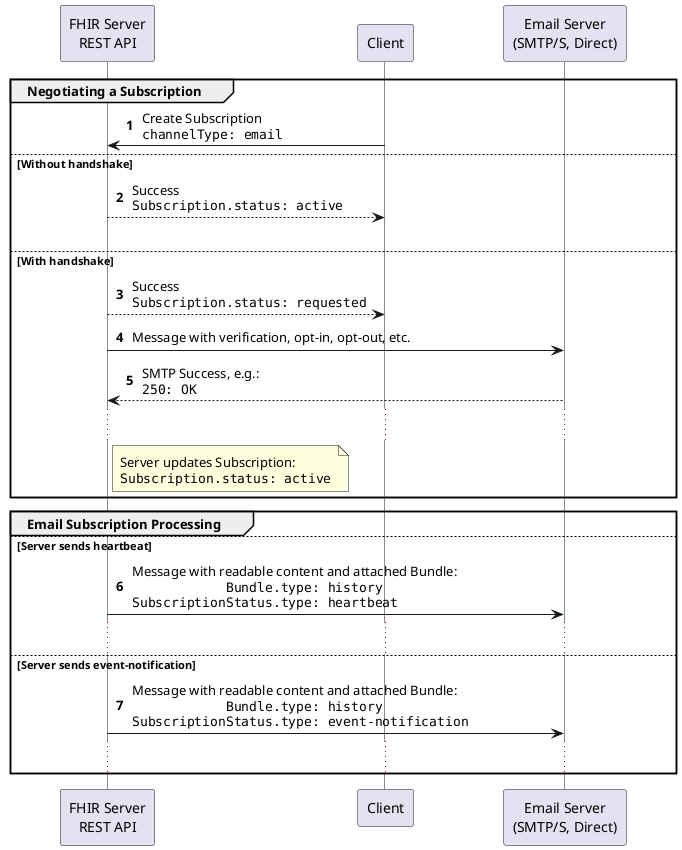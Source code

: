 @startuml
skinparam NoteTextAlignment left
skinparam Padding 2
skinparam ParticipantPadding 40
skinparam LifelineStrategy solid
autonumber

participant "FHIR Server\nREST API"     as S
participant "Client"                    as C
participant "Email Server\n(SMTP/S, Direct)" as E


group Negotiating a Subscription
  C->S: Create Subscription\n""channelType: email""
else Without handshake
  S-->C: Success\n""Subscription.status: active""
  |||
else With handshake
  S-->C: Success\n""Subscription.status: requested""

  S->E: Message with verification, opt-in, opt-out, etc.
  return SMTP Success, e.g.:\n""250: OK""

  ...

  note right of S
    Server updates Subscription:
    ""Subscription.status: active""
  end note

end

group Email Subscription Processing
else Server sends heartbeat
    S->E: Message with readable content and attached Bundle:\n""            Bundle.type: history""\n""SubscriptionStatus.type: heartbeat""
    ...
else Server sends event-notification
    S->E: Message with readable content and attached Bundle:\n""            Bundle.type: history""\n""SubscriptionStatus.type: event-notification""
    ...
end

@enduml